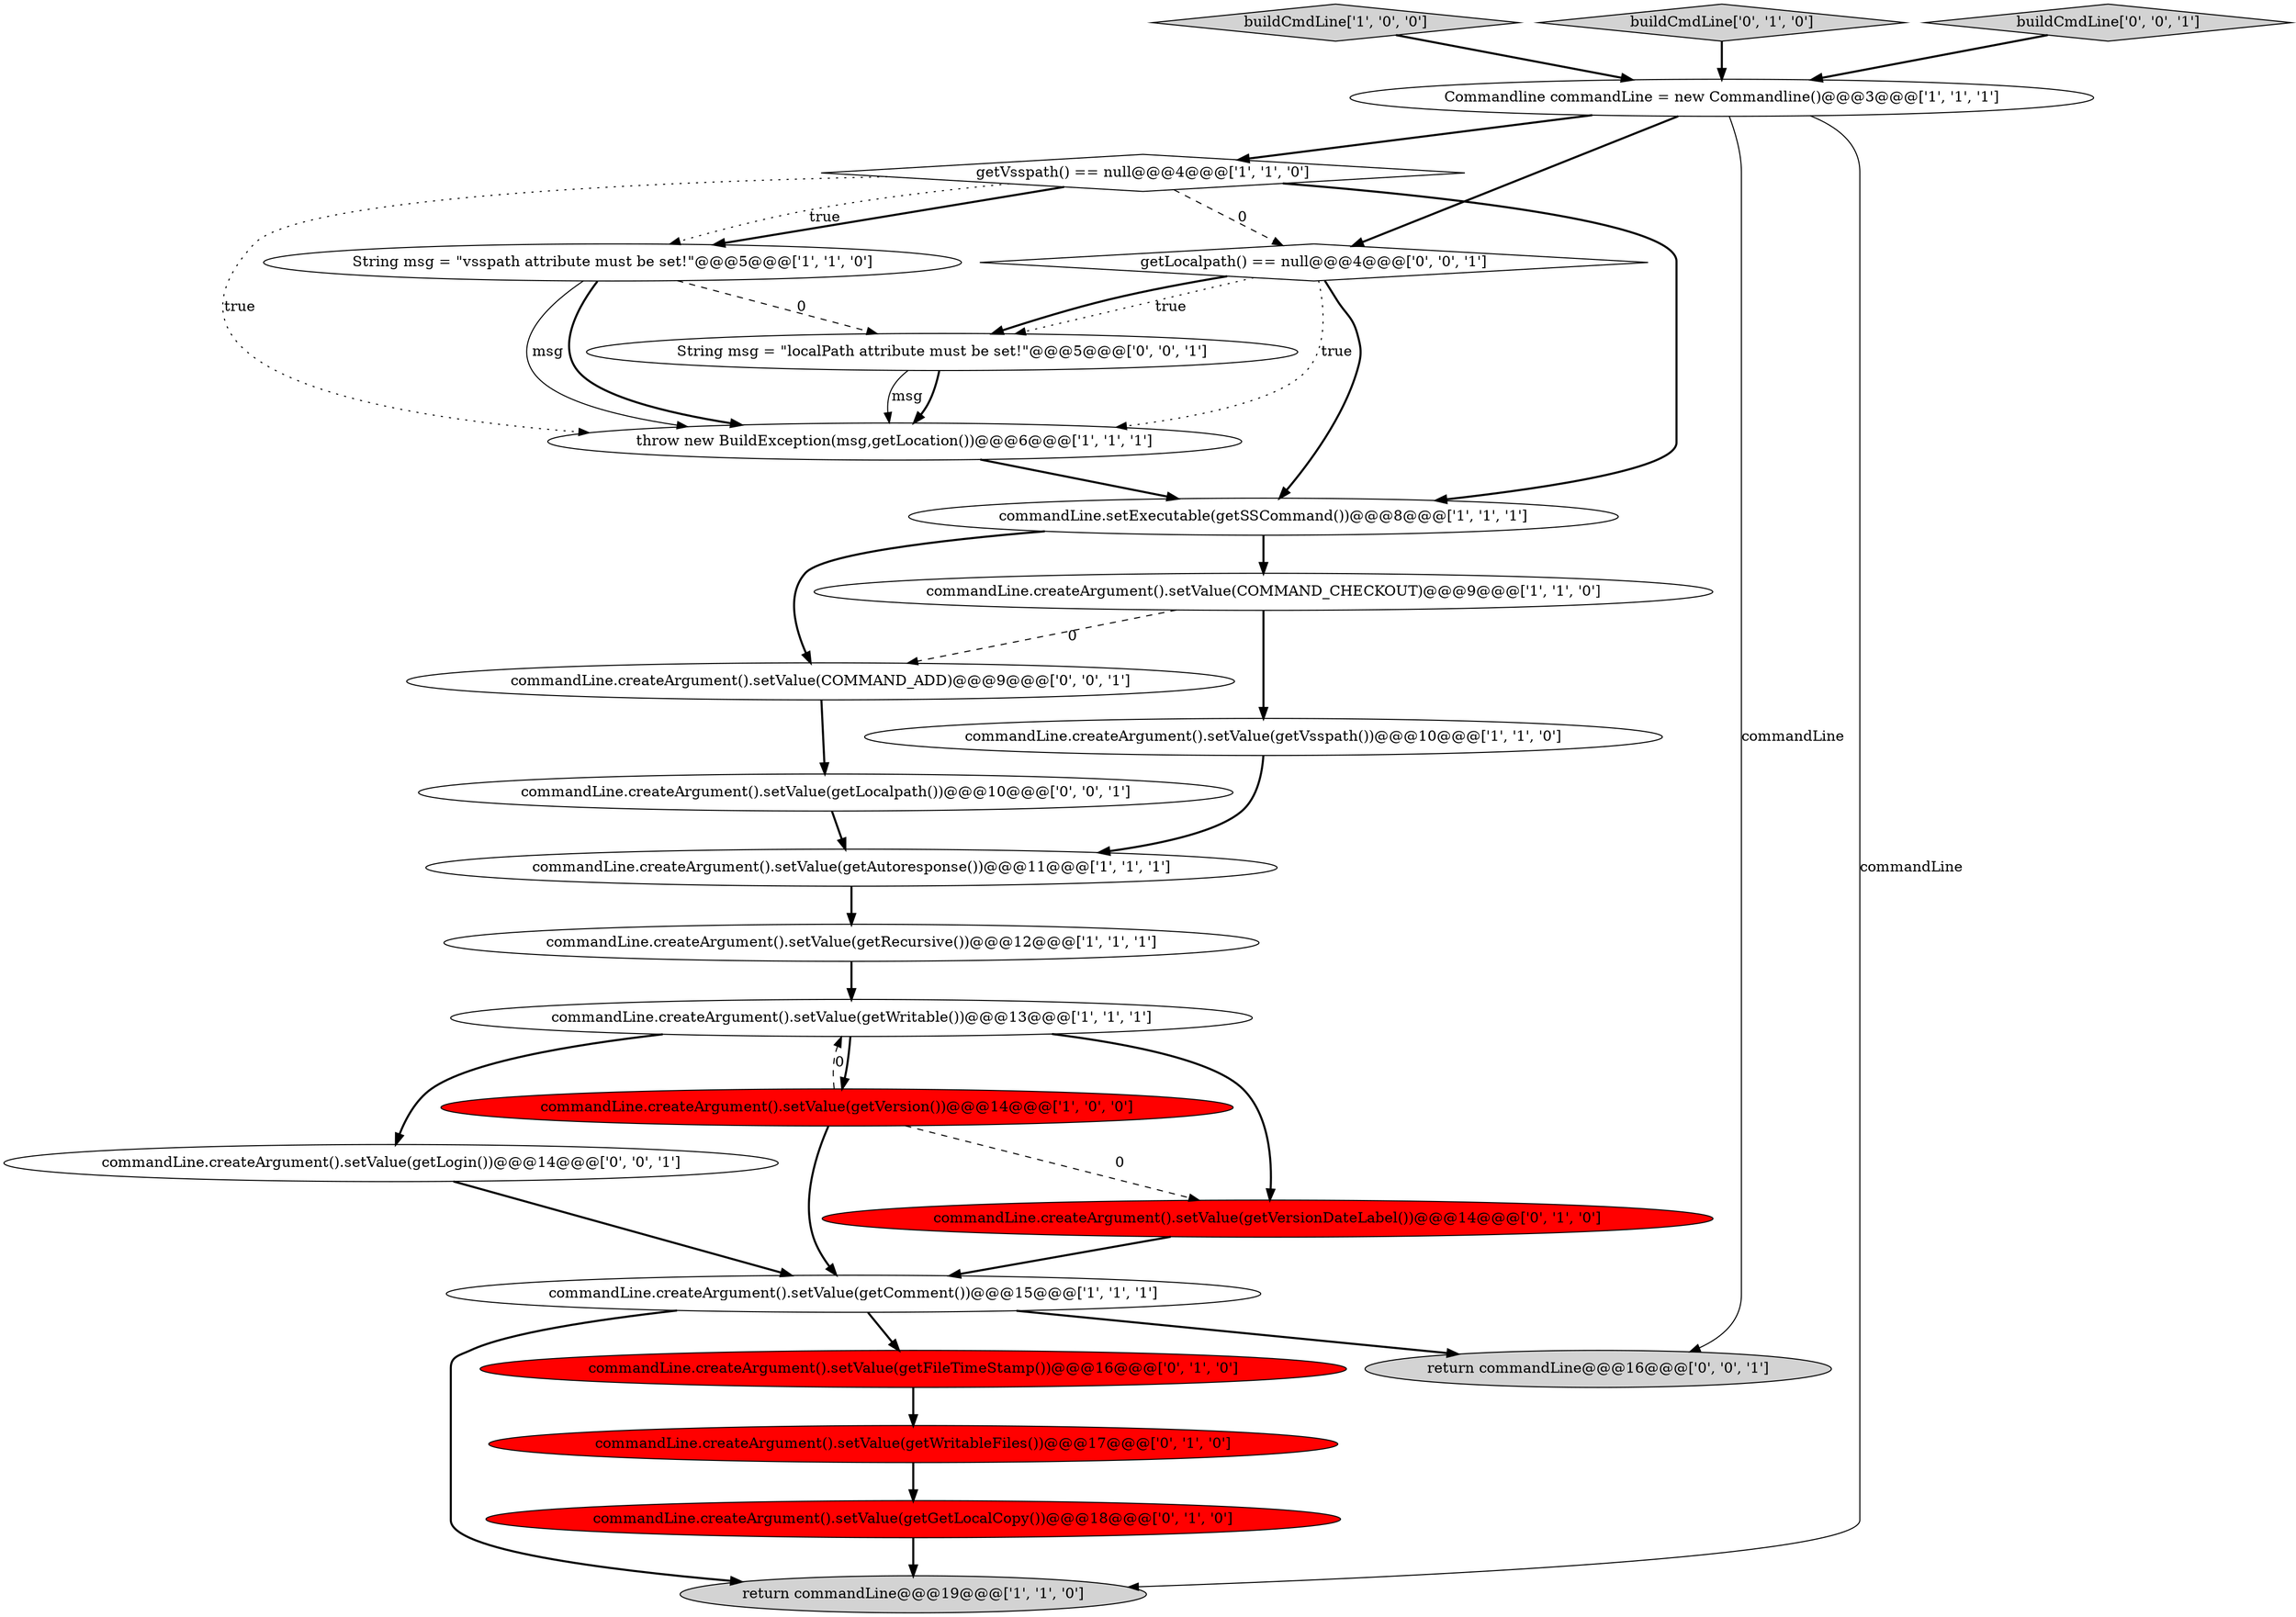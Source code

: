 digraph {
22 [style = filled, label = "commandLine.createArgument().setValue(getLogin())@@@14@@@['0', '0', '1']", fillcolor = white, shape = ellipse image = "AAA0AAABBB3BBB"];
4 [style = filled, label = "commandLine.createArgument().setValue(getVsspath())@@@10@@@['1', '1', '0']", fillcolor = white, shape = ellipse image = "AAA0AAABBB1BBB"];
20 [style = filled, label = "commandLine.createArgument().setValue(getLocalpath())@@@10@@@['0', '0', '1']", fillcolor = white, shape = ellipse image = "AAA0AAABBB3BBB"];
2 [style = filled, label = "Commandline commandLine = new Commandline()@@@3@@@['1', '1', '1']", fillcolor = white, shape = ellipse image = "AAA0AAABBB1BBB"];
13 [style = filled, label = "commandLine.setExecutable(getSSCommand())@@@8@@@['1', '1', '1']", fillcolor = white, shape = ellipse image = "AAA0AAABBB1BBB"];
8 [style = filled, label = "throw new BuildException(msg,getLocation())@@@6@@@['1', '1', '1']", fillcolor = white, shape = ellipse image = "AAA0AAABBB1BBB"];
16 [style = filled, label = "commandLine.createArgument().setValue(getVersionDateLabel())@@@14@@@['0', '1', '0']", fillcolor = red, shape = ellipse image = "AAA1AAABBB2BBB"];
25 [style = filled, label = "getLocalpath() == null@@@4@@@['0', '0', '1']", fillcolor = white, shape = diamond image = "AAA0AAABBB3BBB"];
9 [style = filled, label = "getVsspath() == null@@@4@@@['1', '1', '0']", fillcolor = white, shape = diamond image = "AAA0AAABBB1BBB"];
17 [style = filled, label = "commandLine.createArgument().setValue(getWritableFiles())@@@17@@@['0', '1', '0']", fillcolor = red, shape = ellipse image = "AAA1AAABBB2BBB"];
11 [style = filled, label = "commandLine.createArgument().setValue(getWritable())@@@13@@@['1', '1', '1']", fillcolor = white, shape = ellipse image = "AAA0AAABBB1BBB"];
3 [style = filled, label = "commandLine.createArgument().setValue(getVersion())@@@14@@@['1', '0', '0']", fillcolor = red, shape = ellipse image = "AAA1AAABBB1BBB"];
14 [style = filled, label = "commandLine.createArgument().setValue(getFileTimeStamp())@@@16@@@['0', '1', '0']", fillcolor = red, shape = ellipse image = "AAA1AAABBB2BBB"];
7 [style = filled, label = "buildCmdLine['1', '0', '0']", fillcolor = lightgray, shape = diamond image = "AAA0AAABBB1BBB"];
12 [style = filled, label = "commandLine.createArgument().setValue(getComment())@@@15@@@['1', '1', '1']", fillcolor = white, shape = ellipse image = "AAA0AAABBB1BBB"];
23 [style = filled, label = "return commandLine@@@16@@@['0', '0', '1']", fillcolor = lightgray, shape = ellipse image = "AAA0AAABBB3BBB"];
24 [style = filled, label = "commandLine.createArgument().setValue(COMMAND_ADD)@@@9@@@['0', '0', '1']", fillcolor = white, shape = ellipse image = "AAA0AAABBB3BBB"];
5 [style = filled, label = "String msg = \"vsspath attribute must be set!\"@@@5@@@['1', '1', '0']", fillcolor = white, shape = ellipse image = "AAA0AAABBB1BBB"];
6 [style = filled, label = "return commandLine@@@19@@@['1', '1', '0']", fillcolor = lightgray, shape = ellipse image = "AAA0AAABBB1BBB"];
15 [style = filled, label = "commandLine.createArgument().setValue(getGetLocalCopy())@@@18@@@['0', '1', '0']", fillcolor = red, shape = ellipse image = "AAA1AAABBB2BBB"];
21 [style = filled, label = "String msg = \"localPath attribute must be set!\"@@@5@@@['0', '0', '1']", fillcolor = white, shape = ellipse image = "AAA0AAABBB3BBB"];
18 [style = filled, label = "buildCmdLine['0', '1', '0']", fillcolor = lightgray, shape = diamond image = "AAA0AAABBB2BBB"];
19 [style = filled, label = "buildCmdLine['0', '0', '1']", fillcolor = lightgray, shape = diamond image = "AAA0AAABBB3BBB"];
10 [style = filled, label = "commandLine.createArgument().setValue(getRecursive())@@@12@@@['1', '1', '1']", fillcolor = white, shape = ellipse image = "AAA0AAABBB1BBB"];
1 [style = filled, label = "commandLine.createArgument().setValue(COMMAND_CHECKOUT)@@@9@@@['1', '1', '0']", fillcolor = white, shape = ellipse image = "AAA0AAABBB1BBB"];
0 [style = filled, label = "commandLine.createArgument().setValue(getAutoresponse())@@@11@@@['1', '1', '1']", fillcolor = white, shape = ellipse image = "AAA0AAABBB1BBB"];
11->16 [style = bold, label=""];
5->8 [style = bold, label=""];
1->4 [style = bold, label=""];
13->24 [style = bold, label=""];
25->13 [style = bold, label=""];
20->0 [style = bold, label=""];
2->6 [style = solid, label="commandLine"];
3->16 [style = dashed, label="0"];
21->8 [style = bold, label=""];
14->17 [style = bold, label=""];
15->6 [style = bold, label=""];
19->2 [style = bold, label=""];
2->9 [style = bold, label=""];
3->12 [style = bold, label=""];
18->2 [style = bold, label=""];
12->6 [style = bold, label=""];
13->1 [style = bold, label=""];
4->0 [style = bold, label=""];
2->23 [style = solid, label="commandLine"];
24->20 [style = bold, label=""];
9->8 [style = dotted, label="true"];
0->10 [style = bold, label=""];
11->3 [style = bold, label=""];
1->24 [style = dashed, label="0"];
7->2 [style = bold, label=""];
22->12 [style = bold, label=""];
21->8 [style = solid, label="msg"];
9->25 [style = dashed, label="0"];
12->14 [style = bold, label=""];
17->15 [style = bold, label=""];
11->22 [style = bold, label=""];
9->5 [style = bold, label=""];
5->21 [style = dashed, label="0"];
12->23 [style = bold, label=""];
3->11 [style = dashed, label="0"];
2->25 [style = bold, label=""];
16->12 [style = bold, label=""];
5->8 [style = solid, label="msg"];
25->21 [style = bold, label=""];
25->8 [style = dotted, label="true"];
8->13 [style = bold, label=""];
25->21 [style = dotted, label="true"];
9->13 [style = bold, label=""];
10->11 [style = bold, label=""];
9->5 [style = dotted, label="true"];
}
